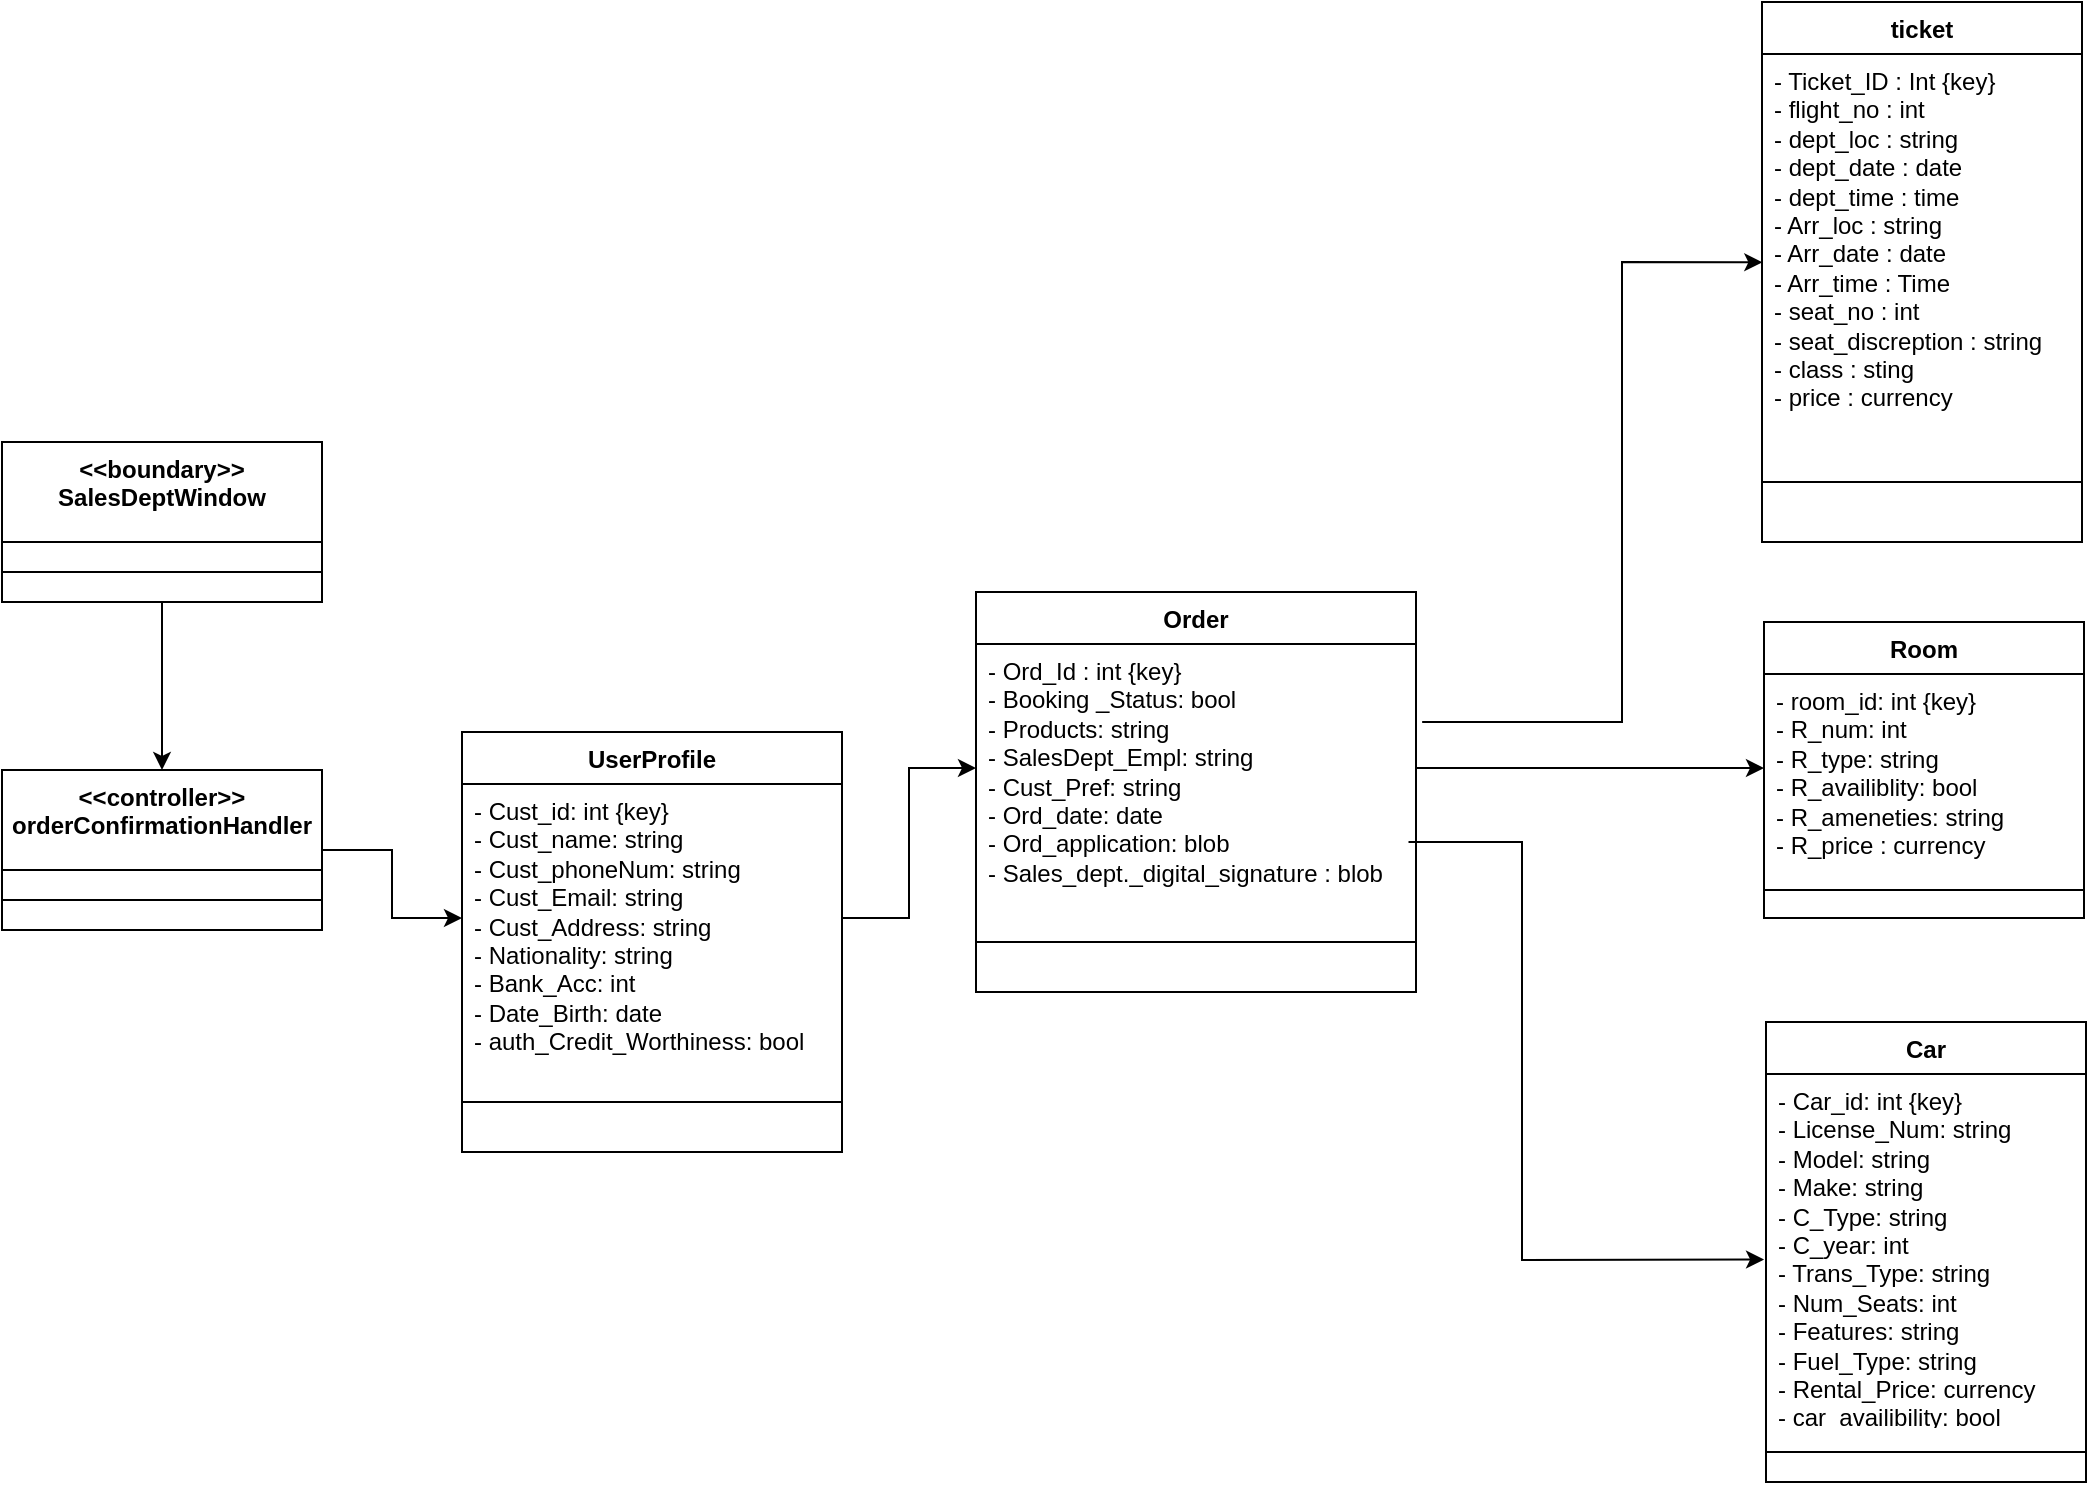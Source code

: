<mxfile version="25.0.3">
  <diagram id="C5RBs43oDa-KdzZeNtuy" name="Page-1">
    <mxGraphModel dx="737" dy="298" grid="1" gridSize="10" guides="1" tooltips="1" connect="1" arrows="1" fold="1" page="1" pageScale="1" pageWidth="827" pageHeight="1169" math="0" shadow="0">
      <root>
        <mxCell id="WIyWlLk6GJQsqaUBKTNV-0" />
        <mxCell id="WIyWlLk6GJQsqaUBKTNV-1" parent="WIyWlLk6GJQsqaUBKTNV-0" />
        <mxCell id="VkjgVf3e3KL_6zLmR9lP-12" style="edgeStyle=orthogonalEdgeStyle;rounded=0;orthogonalLoop=1;jettySize=auto;html=1;entryX=0;entryY=0.5;entryDx=0;entryDy=0;" edge="1" parent="WIyWlLk6GJQsqaUBKTNV-1" source="VkjgVf3e3KL_6zLmR9lP-0" target="VkjgVf3e3KL_6zLmR9lP-6">
          <mxGeometry relative="1" as="geometry" />
        </mxCell>
        <mxCell id="VkjgVf3e3KL_6zLmR9lP-0" value="&lt;div&gt;&amp;lt;&amp;lt;controller&amp;gt;&amp;gt;&lt;/div&gt;orderConfirmationHandler" style="swimlane;fontStyle=1;align=center;verticalAlign=top;childLayout=stackLayout;horizontal=1;startSize=50;horizontalStack=0;resizeParent=1;resizeParentMax=0;resizeLast=0;collapsible=1;marginBottom=0;whiteSpace=wrap;html=1;" vertex="1" parent="WIyWlLk6GJQsqaUBKTNV-1">
          <mxGeometry x="30" y="494" width="160" height="80" as="geometry" />
        </mxCell>
        <mxCell id="VkjgVf3e3KL_6zLmR9lP-1" value="" style="line;strokeWidth=1;fillColor=none;align=left;verticalAlign=middle;spacingTop=-1;spacingLeft=3;spacingRight=3;rotatable=0;labelPosition=right;points=[];portConstraint=eastwest;strokeColor=inherit;" vertex="1" parent="VkjgVf3e3KL_6zLmR9lP-0">
          <mxGeometry y="50" width="160" height="30" as="geometry" />
        </mxCell>
        <mxCell id="VkjgVf3e3KL_6zLmR9lP-2" style="edgeStyle=orthogonalEdgeStyle;rounded=0;orthogonalLoop=1;jettySize=auto;html=1;entryX=0.5;entryY=0;entryDx=0;entryDy=0;" edge="1" parent="WIyWlLk6GJQsqaUBKTNV-1" source="VkjgVf3e3KL_6zLmR9lP-3" target="VkjgVf3e3KL_6zLmR9lP-0">
          <mxGeometry relative="1" as="geometry" />
        </mxCell>
        <mxCell id="VkjgVf3e3KL_6zLmR9lP-3" value="&lt;div&gt;&amp;lt;&amp;lt;boundary&amp;gt;&amp;gt;&lt;/div&gt;SalesDeptWindow" style="swimlane;fontStyle=1;align=center;verticalAlign=top;childLayout=stackLayout;horizontal=1;startSize=50;horizontalStack=0;resizeParent=1;resizeParentMax=0;resizeLast=0;collapsible=1;marginBottom=0;whiteSpace=wrap;html=1;" vertex="1" parent="WIyWlLk6GJQsqaUBKTNV-1">
          <mxGeometry x="30" y="330" width="160" height="80" as="geometry" />
        </mxCell>
        <mxCell id="VkjgVf3e3KL_6zLmR9lP-4" value="" style="line;strokeWidth=1;fillColor=none;align=left;verticalAlign=middle;spacingTop=-1;spacingLeft=3;spacingRight=3;rotatable=0;labelPosition=right;points=[];portConstraint=eastwest;strokeColor=inherit;" vertex="1" parent="VkjgVf3e3KL_6zLmR9lP-3">
          <mxGeometry y="50" width="160" height="30" as="geometry" />
        </mxCell>
        <mxCell id="VkjgVf3e3KL_6zLmR9lP-5" value="UserProfile" style="swimlane;fontStyle=1;align=center;verticalAlign=top;childLayout=stackLayout;horizontal=1;startSize=26;horizontalStack=0;resizeParent=1;resizeParentMax=0;resizeLast=0;collapsible=1;marginBottom=0;whiteSpace=wrap;html=1;" vertex="1" parent="WIyWlLk6GJQsqaUBKTNV-1">
          <mxGeometry x="260" y="475" width="190" height="210" as="geometry" />
        </mxCell>
        <mxCell id="VkjgVf3e3KL_6zLmR9lP-6" value="- Cust_id: int {key}&lt;div&gt;- Cust_name: string&lt;/div&gt;&lt;div&gt;- Cust_phoneNum: string&lt;/div&gt;&lt;div&gt;- Cust_Email: string&lt;/div&gt;&lt;div&gt;- Cust_Address: string&lt;/div&gt;&lt;div&gt;- Nationality: string&lt;/div&gt;&lt;div&gt;- Bank_Acc: int&lt;/div&gt;&lt;div&gt;- Date_Birth: date&lt;/div&gt;&lt;div&gt;- auth_Credit_Worthiness: bool&lt;/div&gt;&lt;div&gt;&lt;br style=&quot;text-align: center;&quot;&gt;&lt;/div&gt;" style="text;strokeColor=none;fillColor=none;align=left;verticalAlign=top;spacingLeft=4;spacingRight=4;overflow=hidden;rotatable=0;points=[[0,0.5],[1,0.5]];portConstraint=eastwest;whiteSpace=wrap;html=1;" vertex="1" parent="VkjgVf3e3KL_6zLmR9lP-5">
          <mxGeometry y="26" width="190" height="134" as="geometry" />
        </mxCell>
        <mxCell id="VkjgVf3e3KL_6zLmR9lP-7" value="" style="line;strokeWidth=1;fillColor=none;align=left;verticalAlign=middle;spacingTop=-1;spacingLeft=3;spacingRight=3;rotatable=0;labelPosition=right;points=[];portConstraint=eastwest;strokeColor=inherit;" vertex="1" parent="VkjgVf3e3KL_6zLmR9lP-5">
          <mxGeometry y="160" width="190" height="50" as="geometry" />
        </mxCell>
        <mxCell id="VkjgVf3e3KL_6zLmR9lP-8" value="Order" style="swimlane;fontStyle=1;align=center;verticalAlign=top;childLayout=stackLayout;horizontal=1;startSize=26;horizontalStack=0;resizeParent=1;resizeParentMax=0;resizeLast=0;collapsible=1;marginBottom=0;whiteSpace=wrap;html=1;" vertex="1" parent="WIyWlLk6GJQsqaUBKTNV-1">
          <mxGeometry x="517" y="405" width="220" height="200" as="geometry" />
        </mxCell>
        <mxCell id="VkjgVf3e3KL_6zLmR9lP-9" value="&lt;span style=&quot;text-wrap-mode: nowrap;&quot;&gt;- Ord_Id : int {key}&lt;/span&gt;&lt;div style=&quot;text-wrap-mode: nowrap;&quot;&gt;- Booking _Status: bool&lt;/div&gt;&lt;div style=&quot;text-wrap-mode: nowrap;&quot;&gt;- Products: string&lt;/div&gt;&lt;div style=&quot;text-wrap-mode: nowrap;&quot;&gt;- SalesDept_Empl: string&lt;/div&gt;&lt;div style=&quot;text-wrap-mode: nowrap;&quot;&gt;- Cust_Pref: string&lt;/div&gt;&lt;div style=&quot;text-wrap-mode: nowrap;&quot;&gt;- Ord_date: date&lt;/div&gt;&lt;div style=&quot;text-wrap-mode: nowrap;&quot;&gt;- Ord_application: blob&lt;/div&gt;&lt;div style=&quot;text-wrap-mode: nowrap;&quot;&gt;- Sales_dept._digital_signature : blob&lt;/div&gt;" style="text;strokeColor=none;fillColor=none;align=left;verticalAlign=top;spacingLeft=4;spacingRight=4;overflow=hidden;rotatable=0;points=[[0,0.5],[1,0.5]];portConstraint=eastwest;whiteSpace=wrap;html=1;" vertex="1" parent="VkjgVf3e3KL_6zLmR9lP-8">
          <mxGeometry y="26" width="220" height="124" as="geometry" />
        </mxCell>
        <mxCell id="VkjgVf3e3KL_6zLmR9lP-10" value="" style="line;strokeWidth=1;fillColor=none;align=left;verticalAlign=middle;spacingTop=-1;spacingLeft=3;spacingRight=3;rotatable=0;labelPosition=right;points=[];portConstraint=eastwest;strokeColor=inherit;" vertex="1" parent="VkjgVf3e3KL_6zLmR9lP-8">
          <mxGeometry y="150" width="220" height="50" as="geometry" />
        </mxCell>
        <mxCell id="VkjgVf3e3KL_6zLmR9lP-11" style="edgeStyle=orthogonalEdgeStyle;rounded=0;orthogonalLoop=1;jettySize=auto;html=1;entryX=0;entryY=0.5;entryDx=0;entryDy=0;" edge="1" parent="WIyWlLk6GJQsqaUBKTNV-1" source="VkjgVf3e3KL_6zLmR9lP-6" target="VkjgVf3e3KL_6zLmR9lP-9">
          <mxGeometry relative="1" as="geometry" />
        </mxCell>
        <mxCell id="VkjgVf3e3KL_6zLmR9lP-13" value="ticket" style="swimlane;fontStyle=1;align=center;verticalAlign=top;childLayout=stackLayout;horizontal=1;startSize=26;horizontalStack=0;resizeParent=1;resizeParentMax=0;resizeLast=0;collapsible=1;marginBottom=0;whiteSpace=wrap;html=1;" vertex="1" parent="WIyWlLk6GJQsqaUBKTNV-1">
          <mxGeometry x="910" y="110" width="160" height="270" as="geometry" />
        </mxCell>
        <mxCell id="VkjgVf3e3KL_6zLmR9lP-14" value="&lt;span style=&quot;text-wrap-mode: nowrap;&quot;&gt;- Ticket_ID : Int {key}&lt;/span&gt;&lt;div style=&quot;text-wrap-mode: nowrap;&quot;&gt;&lt;div style=&quot;text-wrap-mode: wrap;&quot;&gt;- flight_no : int&lt;/div&gt;&lt;div style=&quot;text-wrap-mode: wrap;&quot;&gt;- dept_loc : string&lt;/div&gt;&lt;div style=&quot;text-wrap-mode: wrap;&quot;&gt;- dept_date : date&lt;/div&gt;&lt;div style=&quot;text-wrap-mode: wrap;&quot;&gt;- dept_time : time&lt;/div&gt;&lt;div style=&quot;text-wrap-mode: wrap;&quot;&gt;- Arr_loc : string&lt;/div&gt;&lt;div style=&quot;text-wrap-mode: wrap;&quot;&gt;- Arr_date : date&lt;/div&gt;&lt;div style=&quot;text-wrap-mode: wrap;&quot;&gt;- Arr_time : Time&lt;/div&gt;&lt;div style=&quot;text-wrap-mode: wrap;&quot;&gt;- seat_no : int&lt;/div&gt;&lt;div style=&quot;text-wrap-mode: wrap;&quot;&gt;- seat_discreption : string&lt;/div&gt;&lt;div style=&quot;text-wrap-mode: wrap;&quot;&gt;- class : sting&lt;/div&gt;&lt;div style=&quot;text-wrap-mode: wrap;&quot;&gt;- price : currency&lt;/div&gt;&lt;/div&gt;" style="text;strokeColor=none;fillColor=none;align=left;verticalAlign=top;spacingLeft=4;spacingRight=4;overflow=hidden;rotatable=0;points=[[0,0.5],[1,0.5]];portConstraint=eastwest;whiteSpace=wrap;html=1;" vertex="1" parent="VkjgVf3e3KL_6zLmR9lP-13">
          <mxGeometry y="26" width="160" height="184" as="geometry" />
        </mxCell>
        <mxCell id="VkjgVf3e3KL_6zLmR9lP-15" value="" style="line;strokeWidth=1;fillColor=none;align=left;verticalAlign=middle;spacingTop=-1;spacingLeft=3;spacingRight=3;rotatable=0;labelPosition=right;points=[];portConstraint=eastwest;strokeColor=inherit;" vertex="1" parent="VkjgVf3e3KL_6zLmR9lP-13">
          <mxGeometry y="210" width="160" height="60" as="geometry" />
        </mxCell>
        <mxCell id="VkjgVf3e3KL_6zLmR9lP-16" value="Room" style="swimlane;fontStyle=1;align=center;verticalAlign=top;childLayout=stackLayout;horizontal=1;startSize=26;horizontalStack=0;resizeParent=1;resizeParentMax=0;resizeLast=0;collapsible=1;marginBottom=0;whiteSpace=wrap;html=1;" vertex="1" parent="WIyWlLk6GJQsqaUBKTNV-1">
          <mxGeometry x="911" y="420" width="160" height="148" as="geometry" />
        </mxCell>
        <mxCell id="VkjgVf3e3KL_6zLmR9lP-17" value="- room_id: int {key}&lt;div&gt;- R_num: int&lt;/div&gt;&lt;div&gt;- R_type: string&lt;/div&gt;&lt;div&gt;- R_availiblity: bool&lt;/div&gt;&lt;div&gt;- R_ameneties: string&lt;/div&gt;&lt;div&gt;- R_price : currency&lt;/div&gt;" style="text;strokeColor=none;fillColor=none;align=left;verticalAlign=top;spacingLeft=4;spacingRight=4;overflow=hidden;rotatable=0;points=[[0,0.5],[1,0.5]];portConstraint=eastwest;whiteSpace=wrap;html=1;" vertex="1" parent="VkjgVf3e3KL_6zLmR9lP-16">
          <mxGeometry y="26" width="160" height="94" as="geometry" />
        </mxCell>
        <mxCell id="VkjgVf3e3KL_6zLmR9lP-18" value="" style="line;strokeWidth=1;fillColor=none;align=left;verticalAlign=middle;spacingTop=-1;spacingLeft=3;spacingRight=3;rotatable=0;labelPosition=right;points=[];portConstraint=eastwest;strokeColor=inherit;" vertex="1" parent="VkjgVf3e3KL_6zLmR9lP-16">
          <mxGeometry y="120" width="160" height="28" as="geometry" />
        </mxCell>
        <mxCell id="VkjgVf3e3KL_6zLmR9lP-19" value="Car" style="swimlane;fontStyle=1;align=center;verticalAlign=top;childLayout=stackLayout;horizontal=1;startSize=26;horizontalStack=0;resizeParent=1;resizeParentMax=0;resizeLast=0;collapsible=1;marginBottom=0;whiteSpace=wrap;html=1;" vertex="1" parent="WIyWlLk6GJQsqaUBKTNV-1">
          <mxGeometry x="912" y="620" width="160" height="230" as="geometry" />
        </mxCell>
        <mxCell id="VkjgVf3e3KL_6zLmR9lP-20" value="&lt;div&gt;&lt;span style=&quot;background-color: initial;&quot;&gt;- Car_id: int {key}&amp;nbsp;&lt;/span&gt;&lt;/div&gt;&lt;div&gt;&lt;div&gt;- License_Num: string&lt;/div&gt;&lt;div&gt;- Model: string&lt;/div&gt;&lt;div&gt;- Make: string&lt;/div&gt;&lt;div&gt;- C_Type: string&lt;/div&gt;&lt;div&gt;- C_year: int&lt;/div&gt;&lt;div&gt;- Trans_Type: string&lt;/div&gt;&lt;div&gt;- Num_Seats: int&lt;/div&gt;&lt;div&gt;- Features: string&lt;/div&gt;&lt;div&gt;- Fuel_Type: string&amp;nbsp;&lt;/div&gt;&lt;div&gt;- Rental_Price: currency&lt;/div&gt;&lt;/div&gt;&lt;div&gt;- car_availibility: bool&lt;/div&gt;" style="text;strokeColor=none;fillColor=none;align=left;verticalAlign=top;spacingLeft=4;spacingRight=4;overflow=hidden;rotatable=0;points=[[0,0.5],[1,0.5]];portConstraint=eastwest;whiteSpace=wrap;html=1;" vertex="1" parent="VkjgVf3e3KL_6zLmR9lP-19">
          <mxGeometry y="26" width="160" height="174" as="geometry" />
        </mxCell>
        <mxCell id="VkjgVf3e3KL_6zLmR9lP-21" value="" style="line;strokeWidth=1;fillColor=none;align=left;verticalAlign=middle;spacingTop=-1;spacingLeft=3;spacingRight=3;rotatable=0;labelPosition=right;points=[];portConstraint=eastwest;strokeColor=inherit;" vertex="1" parent="VkjgVf3e3KL_6zLmR9lP-19">
          <mxGeometry y="200" width="160" height="30" as="geometry" />
        </mxCell>
        <mxCell id="VkjgVf3e3KL_6zLmR9lP-23" value="" style="endArrow=classic;html=1;rounded=0;exitX=0.983;exitY=0.798;exitDx=0;exitDy=0;exitPerimeter=0;entryX=-0.006;entryY=0.533;entryDx=0;entryDy=0;entryPerimeter=0;" edge="1" parent="WIyWlLk6GJQsqaUBKTNV-1" target="VkjgVf3e3KL_6zLmR9lP-20" source="VkjgVf3e3KL_6zLmR9lP-9">
          <mxGeometry width="50" height="50" relative="1" as="geometry">
            <mxPoint x="744" y="530" as="sourcePoint" />
            <mxPoint x="790" y="829" as="targetPoint" />
            <Array as="points">
              <mxPoint x="790" y="530" />
              <mxPoint x="790" y="739" />
            </Array>
          </mxGeometry>
        </mxCell>
        <mxCell id="VkjgVf3e3KL_6zLmR9lP-25" style="edgeStyle=orthogonalEdgeStyle;rounded=0;orthogonalLoop=1;jettySize=auto;html=1;entryX=0;entryY=0.5;entryDx=0;entryDy=0;" edge="1" parent="WIyWlLk6GJQsqaUBKTNV-1" source="VkjgVf3e3KL_6zLmR9lP-9" target="VkjgVf3e3KL_6zLmR9lP-17">
          <mxGeometry relative="1" as="geometry" />
        </mxCell>
        <mxCell id="VkjgVf3e3KL_6zLmR9lP-26" value="" style="endArrow=classic;html=1;rounded=0;exitX=1.014;exitY=0.315;exitDx=0;exitDy=0;exitPerimeter=0;entryX=0.001;entryY=0.566;entryDx=0;entryDy=0;entryPerimeter=0;" edge="1" parent="WIyWlLk6GJQsqaUBKTNV-1" source="VkjgVf3e3KL_6zLmR9lP-9" target="VkjgVf3e3KL_6zLmR9lP-14">
          <mxGeometry width="50" height="50" relative="1" as="geometry">
            <mxPoint x="450" y="620" as="sourcePoint" />
            <mxPoint x="840" y="140" as="targetPoint" />
            <Array as="points">
              <mxPoint x="840" y="470" />
              <mxPoint x="840" y="240" />
            </Array>
          </mxGeometry>
        </mxCell>
      </root>
    </mxGraphModel>
  </diagram>
</mxfile>
